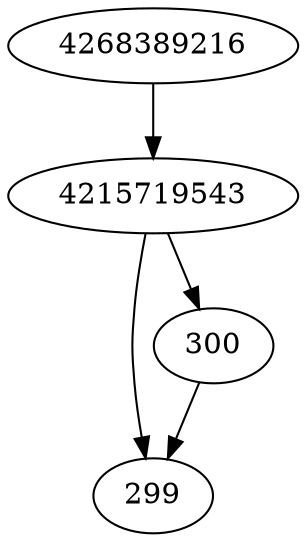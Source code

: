 strict digraph  {
4268389216;
299;
300;
4215719543;
4268389216 -> 4215719543;
300 -> 299;
4215719543 -> 299;
4215719543 -> 300;
}
